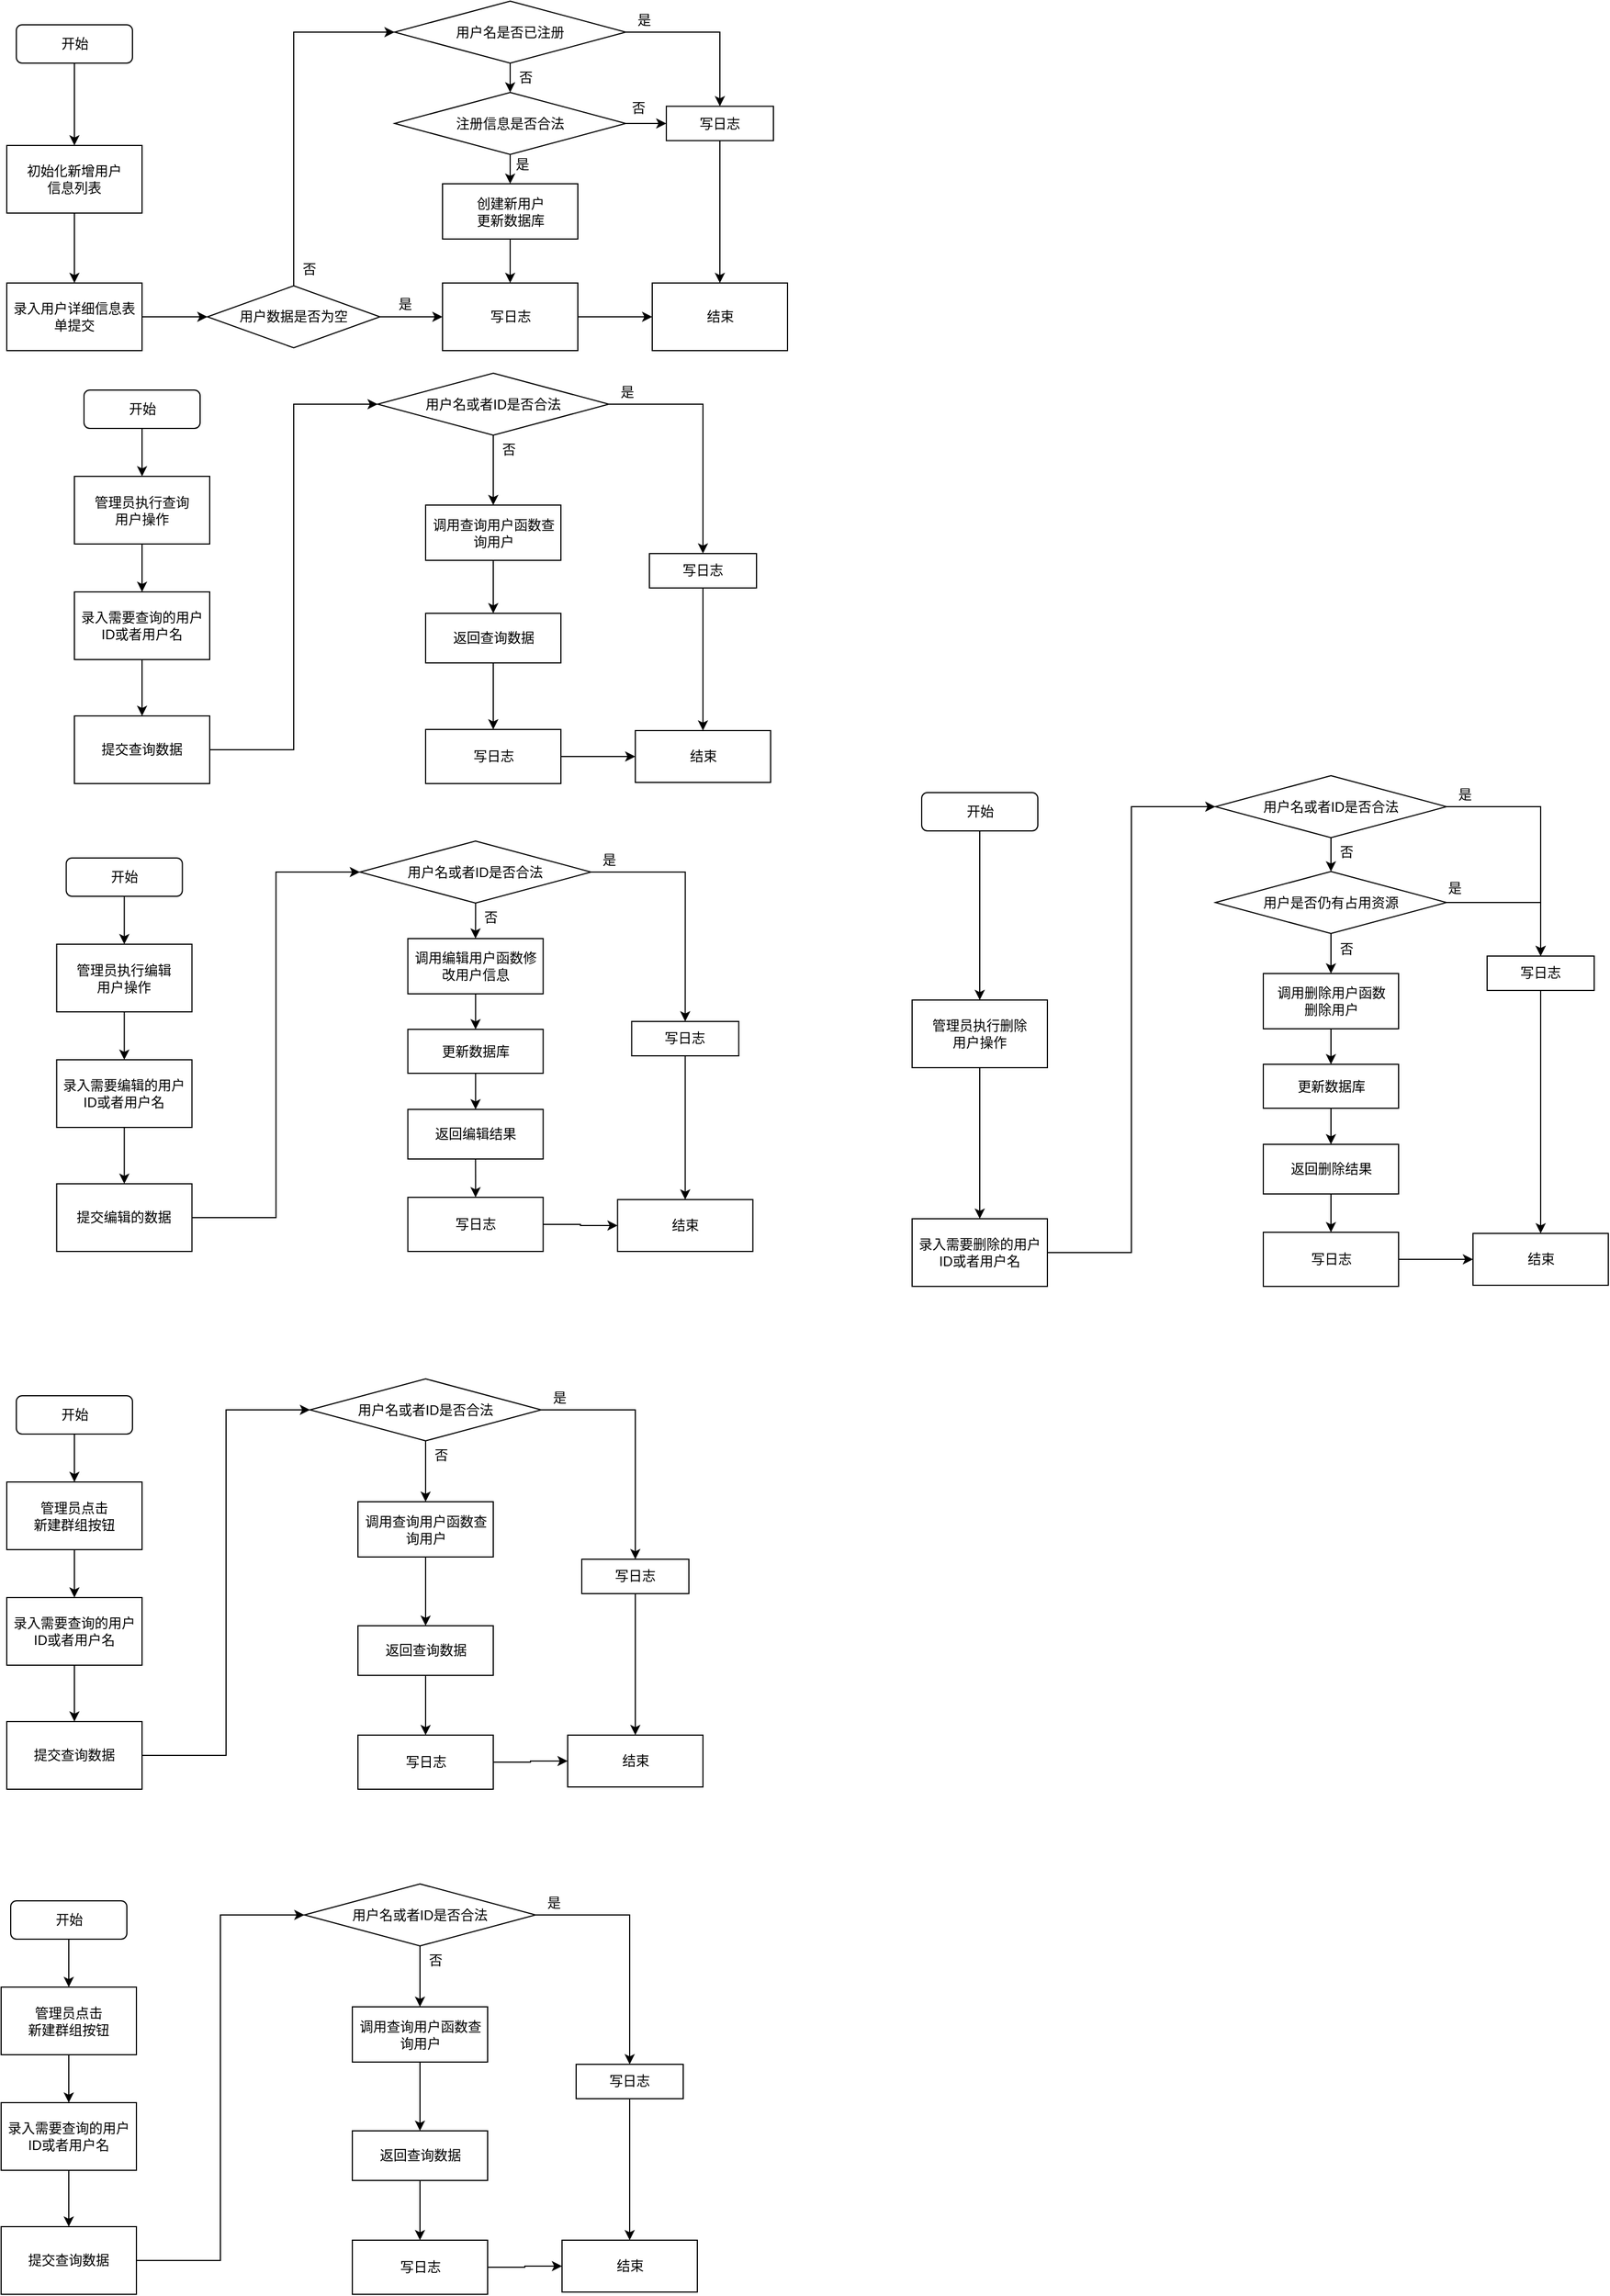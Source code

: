 <mxfile version="15.7.0" type="github">
  <diagram id="-0BICoxLbI8U1ZFrH4pM" name="Page-1">
    <mxGraphModel dx="1718" dy="935" grid="0" gridSize="10" guides="1" tooltips="1" connect="1" arrows="1" fold="1" page="1" pageScale="1" pageWidth="827" pageHeight="1169" math="0" shadow="0">
      <root>
        <mxCell id="0" />
        <mxCell id="1" parent="0" />
        <mxCell id="wqlNaEWefwMsOeoS0mQ8-5" value="" style="edgeStyle=orthogonalEdgeStyle;rounded=0;orthogonalLoop=1;jettySize=auto;html=1;" parent="1" source="wqlNaEWefwMsOeoS0mQ8-1" target="wqlNaEWefwMsOeoS0mQ8-2" edge="1">
          <mxGeometry relative="1" as="geometry" />
        </mxCell>
        <mxCell id="wqlNaEWefwMsOeoS0mQ8-1" value="开始" style="rounded=1;whiteSpace=wrap;html=1;" parent="1" vertex="1">
          <mxGeometry x="83.5" y="27" width="103" height="34" as="geometry" />
        </mxCell>
        <mxCell id="wqlNaEWefwMsOeoS0mQ8-7" value="" style="edgeStyle=orthogonalEdgeStyle;rounded=0;orthogonalLoop=1;jettySize=auto;html=1;" parent="1" source="wqlNaEWefwMsOeoS0mQ8-2" target="wqlNaEWefwMsOeoS0mQ8-6" edge="1">
          <mxGeometry relative="1" as="geometry" />
        </mxCell>
        <mxCell id="wqlNaEWefwMsOeoS0mQ8-2" value="初始化新增用户&lt;br&gt;信息列表" style="rounded=0;whiteSpace=wrap;html=1;" parent="1" vertex="1">
          <mxGeometry x="75" y="134" width="120" height="60" as="geometry" />
        </mxCell>
        <mxCell id="wqlNaEWefwMsOeoS0mQ8-9" value="" style="edgeStyle=orthogonalEdgeStyle;rounded=0;orthogonalLoop=1;jettySize=auto;html=1;" parent="1" source="wqlNaEWefwMsOeoS0mQ8-6" target="wqlNaEWefwMsOeoS0mQ8-8" edge="1">
          <mxGeometry relative="1" as="geometry" />
        </mxCell>
        <mxCell id="wqlNaEWefwMsOeoS0mQ8-6" value="录入用户详细信息表单提交" style="rounded=0;whiteSpace=wrap;html=1;" parent="1" vertex="1">
          <mxGeometry x="75" y="256" width="120" height="60" as="geometry" />
        </mxCell>
        <mxCell id="wqlNaEWefwMsOeoS0mQ8-18" style="edgeStyle=orthogonalEdgeStyle;rounded=0;orthogonalLoop=1;jettySize=auto;html=1;entryX=0;entryY=0.5;entryDx=0;entryDy=0;exitX=0.5;exitY=0;exitDx=0;exitDy=0;" parent="1" source="wqlNaEWefwMsOeoS0mQ8-8" target="wqlNaEWefwMsOeoS0mQ8-14" edge="1">
          <mxGeometry relative="1" as="geometry" />
        </mxCell>
        <mxCell id="wqlNaEWefwMsOeoS0mQ8-22" style="edgeStyle=orthogonalEdgeStyle;rounded=0;orthogonalLoop=1;jettySize=auto;html=1;exitX=1;exitY=0.5;exitDx=0;exitDy=0;" parent="1" source="wqlNaEWefwMsOeoS0mQ8-8" target="wqlNaEWefwMsOeoS0mQ8-19" edge="1">
          <mxGeometry relative="1" as="geometry" />
        </mxCell>
        <mxCell id="wqlNaEWefwMsOeoS0mQ8-8" value="用户数据是否为空" style="rhombus;whiteSpace=wrap;html=1;" parent="1" vertex="1">
          <mxGeometry x="253" y="258.5" width="153" height="55" as="geometry" />
        </mxCell>
        <mxCell id="wqlNaEWefwMsOeoS0mQ8-10" value="结束" style="whiteSpace=wrap;html=1;" parent="1" vertex="1">
          <mxGeometry x="647.5" y="256" width="120" height="60" as="geometry" />
        </mxCell>
        <mxCell id="wqlNaEWefwMsOeoS0mQ8-12" value="是" style="text;html=1;align=center;verticalAlign=middle;resizable=0;points=[];autosize=1;strokeColor=none;fillColor=none;" parent="1" vertex="1">
          <mxGeometry x="417" y="266" width="22" height="18" as="geometry" />
        </mxCell>
        <mxCell id="wqlNaEWefwMsOeoS0mQ8-17" value="" style="edgeStyle=orthogonalEdgeStyle;rounded=0;orthogonalLoop=1;jettySize=auto;html=1;" parent="1" source="wqlNaEWefwMsOeoS0mQ8-14" target="wqlNaEWefwMsOeoS0mQ8-16" edge="1">
          <mxGeometry relative="1" as="geometry" />
        </mxCell>
        <mxCell id="wqlNaEWefwMsOeoS0mQ8-29" style="edgeStyle=orthogonalEdgeStyle;rounded=0;orthogonalLoop=1;jettySize=auto;html=1;exitX=1;exitY=0.5;exitDx=0;exitDy=0;entryX=0.5;entryY=0;entryDx=0;entryDy=0;" parent="1" source="wqlNaEWefwMsOeoS0mQ8-14" target="wqlNaEWefwMsOeoS0mQ8-27" edge="1">
          <mxGeometry relative="1" as="geometry" />
        </mxCell>
        <mxCell id="wqlNaEWefwMsOeoS0mQ8-14" value="用户名是否已注册" style="rhombus;whiteSpace=wrap;html=1;" parent="1" vertex="1">
          <mxGeometry x="419" y="6" width="205" height="55" as="geometry" />
        </mxCell>
        <mxCell id="wqlNaEWefwMsOeoS0mQ8-25" value="" style="edgeStyle=orthogonalEdgeStyle;rounded=0;orthogonalLoop=1;jettySize=auto;html=1;" parent="1" source="wqlNaEWefwMsOeoS0mQ8-16" target="wqlNaEWefwMsOeoS0mQ8-24" edge="1">
          <mxGeometry relative="1" as="geometry" />
        </mxCell>
        <mxCell id="wqlNaEWefwMsOeoS0mQ8-28" style="edgeStyle=orthogonalEdgeStyle;rounded=0;orthogonalLoop=1;jettySize=auto;html=1;exitX=1;exitY=0.5;exitDx=0;exitDy=0;entryX=0;entryY=0.5;entryDx=0;entryDy=0;" parent="1" source="wqlNaEWefwMsOeoS0mQ8-16" target="wqlNaEWefwMsOeoS0mQ8-27" edge="1">
          <mxGeometry relative="1" as="geometry" />
        </mxCell>
        <mxCell id="wqlNaEWefwMsOeoS0mQ8-16" value="注册信息是否合法" style="rhombus;whiteSpace=wrap;html=1;" parent="1" vertex="1">
          <mxGeometry x="419" y="87" width="205" height="55" as="geometry" />
        </mxCell>
        <mxCell id="wqlNaEWefwMsOeoS0mQ8-23" style="edgeStyle=orthogonalEdgeStyle;rounded=0;orthogonalLoop=1;jettySize=auto;html=1;exitX=1;exitY=0.5;exitDx=0;exitDy=0;entryX=0;entryY=0.5;entryDx=0;entryDy=0;" parent="1" source="wqlNaEWefwMsOeoS0mQ8-19" target="wqlNaEWefwMsOeoS0mQ8-10" edge="1">
          <mxGeometry relative="1" as="geometry" />
        </mxCell>
        <mxCell id="wqlNaEWefwMsOeoS0mQ8-19" value="写日志" style="whiteSpace=wrap;html=1;" parent="1" vertex="1">
          <mxGeometry x="461.5" y="256" width="120" height="60" as="geometry" />
        </mxCell>
        <mxCell id="wqlNaEWefwMsOeoS0mQ8-26" value="" style="edgeStyle=orthogonalEdgeStyle;rounded=0;orthogonalLoop=1;jettySize=auto;html=1;" parent="1" source="wqlNaEWefwMsOeoS0mQ8-24" target="wqlNaEWefwMsOeoS0mQ8-19" edge="1">
          <mxGeometry relative="1" as="geometry" />
        </mxCell>
        <mxCell id="wqlNaEWefwMsOeoS0mQ8-24" value="创建新用户&lt;br&gt;更新数据库" style="whiteSpace=wrap;html=1;" parent="1" vertex="1">
          <mxGeometry x="461.5" y="168" width="120" height="49" as="geometry" />
        </mxCell>
        <mxCell id="wqlNaEWefwMsOeoS0mQ8-30" style="edgeStyle=orthogonalEdgeStyle;rounded=0;orthogonalLoop=1;jettySize=auto;html=1;exitX=0.5;exitY=1;exitDx=0;exitDy=0;" parent="1" source="wqlNaEWefwMsOeoS0mQ8-27" target="wqlNaEWefwMsOeoS0mQ8-10" edge="1">
          <mxGeometry relative="1" as="geometry" />
        </mxCell>
        <mxCell id="wqlNaEWefwMsOeoS0mQ8-27" value="写日志" style="whiteSpace=wrap;html=1;" parent="1" vertex="1">
          <mxGeometry x="660" y="99.25" width="95" height="30.5" as="geometry" />
        </mxCell>
        <mxCell id="wqlNaEWefwMsOeoS0mQ8-31" value="否" style="text;html=1;align=center;verticalAlign=middle;resizable=0;points=[];autosize=1;strokeColor=none;fillColor=none;" parent="1" vertex="1">
          <mxGeometry x="332" y="235" width="22" height="18" as="geometry" />
        </mxCell>
        <mxCell id="wqlNaEWefwMsOeoS0mQ8-32" value="否" style="text;html=1;align=center;verticalAlign=middle;resizable=0;points=[];autosize=1;strokeColor=none;fillColor=none;" parent="1" vertex="1">
          <mxGeometry x="524" y="65" width="22" height="18" as="geometry" />
        </mxCell>
        <mxCell id="wqlNaEWefwMsOeoS0mQ8-33" value="否" style="text;html=1;align=center;verticalAlign=middle;resizable=0;points=[];autosize=1;strokeColor=none;fillColor=none;" parent="1" vertex="1">
          <mxGeometry x="624" y="92" width="22" height="18" as="geometry" />
        </mxCell>
        <mxCell id="wqlNaEWefwMsOeoS0mQ8-34" value="是" style="text;html=1;align=center;verticalAlign=middle;resizable=0;points=[];autosize=1;strokeColor=none;fillColor=none;" parent="1" vertex="1">
          <mxGeometry x="521" y="142" width="22" height="18" as="geometry" />
        </mxCell>
        <mxCell id="wqlNaEWefwMsOeoS0mQ8-35" value="是" style="text;html=1;align=center;verticalAlign=middle;resizable=0;points=[];autosize=1;strokeColor=none;fillColor=none;" parent="1" vertex="1">
          <mxGeometry x="629" y="14" width="22" height="18" as="geometry" />
        </mxCell>
        <mxCell id="wqlNaEWefwMsOeoS0mQ8-36" value="" style="edgeStyle=orthogonalEdgeStyle;rounded=0;orthogonalLoop=1;jettySize=auto;html=1;" parent="1" source="wqlNaEWefwMsOeoS0mQ8-37" target="wqlNaEWefwMsOeoS0mQ8-39" edge="1">
          <mxGeometry relative="1" as="geometry" />
        </mxCell>
        <mxCell id="wqlNaEWefwMsOeoS0mQ8-37" value="开始" style="rounded=1;whiteSpace=wrap;html=1;" parent="1" vertex="1">
          <mxGeometry x="143.5" y="351" width="103" height="34" as="geometry" />
        </mxCell>
        <mxCell id="wqlNaEWefwMsOeoS0mQ8-38" value="" style="edgeStyle=orthogonalEdgeStyle;rounded=0;orthogonalLoop=1;jettySize=auto;html=1;" parent="1" source="wqlNaEWefwMsOeoS0mQ8-39" target="wqlNaEWefwMsOeoS0mQ8-41" edge="1">
          <mxGeometry relative="1" as="geometry" />
        </mxCell>
        <mxCell id="wqlNaEWefwMsOeoS0mQ8-39" value="管理员执行查询&lt;br&gt;用户操作" style="rounded=0;whiteSpace=wrap;html=1;" parent="1" vertex="1">
          <mxGeometry x="135" y="427.5" width="120" height="60" as="geometry" />
        </mxCell>
        <mxCell id="wqlNaEWefwMsOeoS0mQ8-40" value="" style="edgeStyle=orthogonalEdgeStyle;rounded=0;orthogonalLoop=1;jettySize=auto;html=1;exitX=1;exitY=0.5;exitDx=0;exitDy=0;entryX=0;entryY=0.5;entryDx=0;entryDy=0;" parent="1" source="wqlNaEWefwMsOeoS0mQ8-64" target="wqlNaEWefwMsOeoS0mQ8-49" edge="1">
          <mxGeometry relative="1" as="geometry">
            <mxPoint x="262" y="676" as="targetPoint" />
          </mxGeometry>
        </mxCell>
        <mxCell id="wqlNaEWefwMsOeoS0mQ8-65" value="" style="edgeStyle=orthogonalEdgeStyle;rounded=0;orthogonalLoop=1;jettySize=auto;html=1;" parent="1" source="wqlNaEWefwMsOeoS0mQ8-41" target="wqlNaEWefwMsOeoS0mQ8-64" edge="1">
          <mxGeometry relative="1" as="geometry" />
        </mxCell>
        <mxCell id="wqlNaEWefwMsOeoS0mQ8-41" value="录入需要查询的用户ID或者用户名" style="rounded=0;whiteSpace=wrap;html=1;" parent="1" vertex="1">
          <mxGeometry x="135" y="530" width="120" height="60" as="geometry" />
        </mxCell>
        <mxCell id="wqlNaEWefwMsOeoS0mQ8-45" value="结束" style="whiteSpace=wrap;html=1;" parent="1" vertex="1">
          <mxGeometry x="632.5" y="653" width="120" height="46" as="geometry" />
        </mxCell>
        <mxCell id="wqlNaEWefwMsOeoS0mQ8-47" value="" style="edgeStyle=orthogonalEdgeStyle;rounded=0;orthogonalLoop=1;jettySize=auto;html=1;entryX=0.5;entryY=0;entryDx=0;entryDy=0;" parent="1" source="wqlNaEWefwMsOeoS0mQ8-49" target="wqlNaEWefwMsOeoS0mQ8-56" edge="1">
          <mxGeometry relative="1" as="geometry">
            <mxPoint x="506.5" y="417" as="targetPoint" />
          </mxGeometry>
        </mxCell>
        <mxCell id="wqlNaEWefwMsOeoS0mQ8-48" style="edgeStyle=orthogonalEdgeStyle;rounded=0;orthogonalLoop=1;jettySize=auto;html=1;exitX=1;exitY=0.5;exitDx=0;exitDy=0;entryX=0.5;entryY=0;entryDx=0;entryDy=0;" parent="1" source="wqlNaEWefwMsOeoS0mQ8-49" target="wqlNaEWefwMsOeoS0mQ8-58" edge="1">
          <mxGeometry relative="1" as="geometry" />
        </mxCell>
        <mxCell id="wqlNaEWefwMsOeoS0mQ8-49" value="用户名或者ID是否合法" style="rhombus;whiteSpace=wrap;html=1;" parent="1" vertex="1">
          <mxGeometry x="404" y="336" width="205" height="55" as="geometry" />
        </mxCell>
        <mxCell id="wqlNaEWefwMsOeoS0mQ8-53" style="edgeStyle=orthogonalEdgeStyle;rounded=0;orthogonalLoop=1;jettySize=auto;html=1;exitX=1;exitY=0.5;exitDx=0;exitDy=0;entryX=0;entryY=0.5;entryDx=0;entryDy=0;" parent="1" source="wqlNaEWefwMsOeoS0mQ8-54" target="wqlNaEWefwMsOeoS0mQ8-45" edge="1">
          <mxGeometry relative="1" as="geometry" />
        </mxCell>
        <mxCell id="wqlNaEWefwMsOeoS0mQ8-54" value="写日志" style="whiteSpace=wrap;html=1;" parent="1" vertex="1">
          <mxGeometry x="446.5" y="652" width="120" height="48" as="geometry" />
        </mxCell>
        <mxCell id="wqlNaEWefwMsOeoS0mQ8-151" value="" style="edgeStyle=orthogonalEdgeStyle;rounded=0;orthogonalLoop=1;jettySize=auto;html=1;" parent="1" source="wqlNaEWefwMsOeoS0mQ8-56" target="wqlNaEWefwMsOeoS0mQ8-72" edge="1">
          <mxGeometry relative="1" as="geometry" />
        </mxCell>
        <mxCell id="wqlNaEWefwMsOeoS0mQ8-56" value="调用查询用户函数查询用户" style="whiteSpace=wrap;html=1;" parent="1" vertex="1">
          <mxGeometry x="446.5" y="453" width="120" height="49" as="geometry" />
        </mxCell>
        <mxCell id="wqlNaEWefwMsOeoS0mQ8-57" style="edgeStyle=orthogonalEdgeStyle;rounded=0;orthogonalLoop=1;jettySize=auto;html=1;exitX=0.5;exitY=1;exitDx=0;exitDy=0;" parent="1" source="wqlNaEWefwMsOeoS0mQ8-58" target="wqlNaEWefwMsOeoS0mQ8-45" edge="1">
          <mxGeometry relative="1" as="geometry" />
        </mxCell>
        <mxCell id="wqlNaEWefwMsOeoS0mQ8-58" value="写日志" style="whiteSpace=wrap;html=1;" parent="1" vertex="1">
          <mxGeometry x="645" y="496" width="95" height="30.5" as="geometry" />
        </mxCell>
        <mxCell id="wqlNaEWefwMsOeoS0mQ8-60" value="否" style="text;html=1;align=center;verticalAlign=middle;resizable=0;points=[];autosize=1;strokeColor=none;fillColor=none;" parent="1" vertex="1">
          <mxGeometry x="509" y="395" width="22" height="18" as="geometry" />
        </mxCell>
        <mxCell id="wqlNaEWefwMsOeoS0mQ8-63" value="是" style="text;html=1;align=center;verticalAlign=middle;resizable=0;points=[];autosize=1;strokeColor=none;fillColor=none;" parent="1" vertex="1">
          <mxGeometry x="614" y="344" width="22" height="18" as="geometry" />
        </mxCell>
        <mxCell id="wqlNaEWefwMsOeoS0mQ8-64" value="提交查询数据" style="rounded=0;whiteSpace=wrap;html=1;" parent="1" vertex="1">
          <mxGeometry x="135" y="640" width="120" height="60" as="geometry" />
        </mxCell>
        <mxCell id="wqlNaEWefwMsOeoS0mQ8-74" style="edgeStyle=orthogonalEdgeStyle;rounded=0;orthogonalLoop=1;jettySize=auto;html=1;exitX=0.5;exitY=1;exitDx=0;exitDy=0;" parent="1" source="wqlNaEWefwMsOeoS0mQ8-72" target="wqlNaEWefwMsOeoS0mQ8-54" edge="1">
          <mxGeometry relative="1" as="geometry" />
        </mxCell>
        <mxCell id="wqlNaEWefwMsOeoS0mQ8-72" value="返回查询数据" style="whiteSpace=wrap;html=1;" parent="1" vertex="1">
          <mxGeometry x="446.5" y="549" width="120" height="44" as="geometry" />
        </mxCell>
        <mxCell id="wqlNaEWefwMsOeoS0mQ8-76" value="" style="edgeStyle=orthogonalEdgeStyle;rounded=0;orthogonalLoop=1;jettySize=auto;html=1;" parent="1" source="wqlNaEWefwMsOeoS0mQ8-77" target="wqlNaEWefwMsOeoS0mQ8-79" edge="1">
          <mxGeometry relative="1" as="geometry" />
        </mxCell>
        <mxCell id="wqlNaEWefwMsOeoS0mQ8-77" value="开始" style="rounded=1;whiteSpace=wrap;html=1;" parent="1" vertex="1">
          <mxGeometry x="83.5" y="1243" width="103" height="34" as="geometry" />
        </mxCell>
        <mxCell id="wqlNaEWefwMsOeoS0mQ8-78" value="" style="edgeStyle=orthogonalEdgeStyle;rounded=0;orthogonalLoop=1;jettySize=auto;html=1;" parent="1" source="wqlNaEWefwMsOeoS0mQ8-79" target="wqlNaEWefwMsOeoS0mQ8-82" edge="1">
          <mxGeometry relative="1" as="geometry" />
        </mxCell>
        <mxCell id="wqlNaEWefwMsOeoS0mQ8-79" value="管理员点击&lt;br&gt;新建群组按钮" style="rounded=0;whiteSpace=wrap;html=1;" parent="1" vertex="1">
          <mxGeometry x="75" y="1319.5" width="120" height="60" as="geometry" />
        </mxCell>
        <mxCell id="wqlNaEWefwMsOeoS0mQ8-80" value="" style="edgeStyle=orthogonalEdgeStyle;rounded=0;orthogonalLoop=1;jettySize=auto;html=1;exitX=1;exitY=0.5;exitDx=0;exitDy=0;entryX=0;entryY=0.5;entryDx=0;entryDy=0;" parent="1" source="wqlNaEWefwMsOeoS0mQ8-95" target="wqlNaEWefwMsOeoS0mQ8-86" edge="1">
          <mxGeometry relative="1" as="geometry">
            <mxPoint x="202" y="1568" as="targetPoint" />
          </mxGeometry>
        </mxCell>
        <mxCell id="wqlNaEWefwMsOeoS0mQ8-81" value="" style="edgeStyle=orthogonalEdgeStyle;rounded=0;orthogonalLoop=1;jettySize=auto;html=1;" parent="1" source="wqlNaEWefwMsOeoS0mQ8-82" target="wqlNaEWefwMsOeoS0mQ8-95" edge="1">
          <mxGeometry relative="1" as="geometry" />
        </mxCell>
        <mxCell id="wqlNaEWefwMsOeoS0mQ8-82" value="录入需要查询的用户ID或者用户名" style="rounded=0;whiteSpace=wrap;html=1;" parent="1" vertex="1">
          <mxGeometry x="75" y="1422" width="120" height="60" as="geometry" />
        </mxCell>
        <mxCell id="wqlNaEWefwMsOeoS0mQ8-83" value="结束" style="whiteSpace=wrap;html=1;" parent="1" vertex="1">
          <mxGeometry x="572.5" y="1544" width="120" height="46" as="geometry" />
        </mxCell>
        <mxCell id="wqlNaEWefwMsOeoS0mQ8-84" value="" style="edgeStyle=orthogonalEdgeStyle;rounded=0;orthogonalLoop=1;jettySize=auto;html=1;entryX=0.5;entryY=0;entryDx=0;entryDy=0;" parent="1" source="wqlNaEWefwMsOeoS0mQ8-86" target="wqlNaEWefwMsOeoS0mQ8-90" edge="1">
          <mxGeometry relative="1" as="geometry">
            <mxPoint x="446.5" y="1309" as="targetPoint" />
          </mxGeometry>
        </mxCell>
        <mxCell id="wqlNaEWefwMsOeoS0mQ8-85" style="edgeStyle=orthogonalEdgeStyle;rounded=0;orthogonalLoop=1;jettySize=auto;html=1;exitX=1;exitY=0.5;exitDx=0;exitDy=0;entryX=0.5;entryY=0;entryDx=0;entryDy=0;" parent="1" source="wqlNaEWefwMsOeoS0mQ8-86" target="wqlNaEWefwMsOeoS0mQ8-92" edge="1">
          <mxGeometry relative="1" as="geometry" />
        </mxCell>
        <mxCell id="wqlNaEWefwMsOeoS0mQ8-86" value="用户名或者ID是否合法" style="rhombus;whiteSpace=wrap;html=1;" parent="1" vertex="1">
          <mxGeometry x="344" y="1228" width="205" height="55" as="geometry" />
        </mxCell>
        <mxCell id="wqlNaEWefwMsOeoS0mQ8-87" style="edgeStyle=orthogonalEdgeStyle;rounded=0;orthogonalLoop=1;jettySize=auto;html=1;exitX=1;exitY=0.5;exitDx=0;exitDy=0;entryX=0;entryY=0.5;entryDx=0;entryDy=0;" parent="1" source="wqlNaEWefwMsOeoS0mQ8-88" target="wqlNaEWefwMsOeoS0mQ8-83" edge="1">
          <mxGeometry relative="1" as="geometry" />
        </mxCell>
        <mxCell id="wqlNaEWefwMsOeoS0mQ8-88" value="写日志" style="whiteSpace=wrap;html=1;" parent="1" vertex="1">
          <mxGeometry x="386.5" y="1544" width="120" height="48" as="geometry" />
        </mxCell>
        <mxCell id="wqlNaEWefwMsOeoS0mQ8-89" value="" style="edgeStyle=orthogonalEdgeStyle;rounded=0;orthogonalLoop=1;jettySize=auto;html=1;" parent="1" source="wqlNaEWefwMsOeoS0mQ8-90" target="wqlNaEWefwMsOeoS0mQ8-97" edge="1">
          <mxGeometry relative="1" as="geometry" />
        </mxCell>
        <mxCell id="wqlNaEWefwMsOeoS0mQ8-90" value="调用查询用户函数查询用户" style="whiteSpace=wrap;html=1;" parent="1" vertex="1">
          <mxGeometry x="386.5" y="1337" width="120" height="49" as="geometry" />
        </mxCell>
        <mxCell id="wqlNaEWefwMsOeoS0mQ8-91" style="edgeStyle=orthogonalEdgeStyle;rounded=0;orthogonalLoop=1;jettySize=auto;html=1;exitX=0.5;exitY=1;exitDx=0;exitDy=0;" parent="1" source="wqlNaEWefwMsOeoS0mQ8-92" target="wqlNaEWefwMsOeoS0mQ8-83" edge="1">
          <mxGeometry relative="1" as="geometry" />
        </mxCell>
        <mxCell id="wqlNaEWefwMsOeoS0mQ8-92" value="写日志" style="whiteSpace=wrap;html=1;" parent="1" vertex="1">
          <mxGeometry x="585" y="1388" width="95" height="30.5" as="geometry" />
        </mxCell>
        <mxCell id="wqlNaEWefwMsOeoS0mQ8-93" value="否" style="text;html=1;align=center;verticalAlign=middle;resizable=0;points=[];autosize=1;strokeColor=none;fillColor=none;" parent="1" vertex="1">
          <mxGeometry x="449" y="1287" width="22" height="18" as="geometry" />
        </mxCell>
        <mxCell id="wqlNaEWefwMsOeoS0mQ8-94" value="是" style="text;html=1;align=center;verticalAlign=middle;resizable=0;points=[];autosize=1;strokeColor=none;fillColor=none;" parent="1" vertex="1">
          <mxGeometry x="554" y="1236" width="22" height="18" as="geometry" />
        </mxCell>
        <mxCell id="wqlNaEWefwMsOeoS0mQ8-95" value="提交查询数据" style="rounded=0;whiteSpace=wrap;html=1;" parent="1" vertex="1">
          <mxGeometry x="75" y="1532" width="120" height="60" as="geometry" />
        </mxCell>
        <mxCell id="wqlNaEWefwMsOeoS0mQ8-96" style="edgeStyle=orthogonalEdgeStyle;rounded=0;orthogonalLoop=1;jettySize=auto;html=1;exitX=0.5;exitY=1;exitDx=0;exitDy=0;" parent="1" source="wqlNaEWefwMsOeoS0mQ8-97" target="wqlNaEWefwMsOeoS0mQ8-88" edge="1">
          <mxGeometry relative="1" as="geometry" />
        </mxCell>
        <mxCell id="wqlNaEWefwMsOeoS0mQ8-97" value="返回查询数据" style="whiteSpace=wrap;html=1;" parent="1" vertex="1">
          <mxGeometry x="386.5" y="1447" width="120" height="44" as="geometry" />
        </mxCell>
        <mxCell id="wqlNaEWefwMsOeoS0mQ8-98" value="" style="edgeStyle=orthogonalEdgeStyle;rounded=0;orthogonalLoop=1;jettySize=auto;html=1;" parent="1" source="wqlNaEWefwMsOeoS0mQ8-99" target="wqlNaEWefwMsOeoS0mQ8-101" edge="1">
          <mxGeometry relative="1" as="geometry" />
        </mxCell>
        <mxCell id="wqlNaEWefwMsOeoS0mQ8-99" value="开始" style="rounded=1;whiteSpace=wrap;html=1;" parent="1" vertex="1">
          <mxGeometry x="127.75" y="766" width="103" height="34" as="geometry" />
        </mxCell>
        <mxCell id="wqlNaEWefwMsOeoS0mQ8-100" value="" style="edgeStyle=orthogonalEdgeStyle;rounded=0;orthogonalLoop=1;jettySize=auto;html=1;" parent="1" source="wqlNaEWefwMsOeoS0mQ8-101" target="wqlNaEWefwMsOeoS0mQ8-104" edge="1">
          <mxGeometry relative="1" as="geometry" />
        </mxCell>
        <mxCell id="wqlNaEWefwMsOeoS0mQ8-101" value="管理员执行编辑&lt;br&gt;用户操作" style="rounded=0;whiteSpace=wrap;html=1;" parent="1" vertex="1">
          <mxGeometry x="119.25" y="842.5" width="120" height="60" as="geometry" />
        </mxCell>
        <mxCell id="wqlNaEWefwMsOeoS0mQ8-102" value="" style="edgeStyle=orthogonalEdgeStyle;rounded=0;orthogonalLoop=1;jettySize=auto;html=1;exitX=1;exitY=0.5;exitDx=0;exitDy=0;entryX=0;entryY=0.5;entryDx=0;entryDy=0;" parent="1" source="wqlNaEWefwMsOeoS0mQ8-117" target="wqlNaEWefwMsOeoS0mQ8-108" edge="1">
          <mxGeometry relative="1" as="geometry">
            <mxPoint x="246.25" y="1091" as="targetPoint" />
          </mxGeometry>
        </mxCell>
        <mxCell id="wqlNaEWefwMsOeoS0mQ8-103" value="" style="edgeStyle=orthogonalEdgeStyle;rounded=0;orthogonalLoop=1;jettySize=auto;html=1;" parent="1" source="wqlNaEWefwMsOeoS0mQ8-104" target="wqlNaEWefwMsOeoS0mQ8-117" edge="1">
          <mxGeometry relative="1" as="geometry" />
        </mxCell>
        <mxCell id="wqlNaEWefwMsOeoS0mQ8-104" value="录入需要编辑的用户ID或者用户名" style="rounded=0;whiteSpace=wrap;html=1;" parent="1" vertex="1">
          <mxGeometry x="119.25" y="945" width="120" height="60" as="geometry" />
        </mxCell>
        <mxCell id="wqlNaEWefwMsOeoS0mQ8-105" value="结束" style="whiteSpace=wrap;html=1;" parent="1" vertex="1">
          <mxGeometry x="616.75" y="1069" width="120" height="46" as="geometry" />
        </mxCell>
        <mxCell id="wqlNaEWefwMsOeoS0mQ8-106" value="" style="edgeStyle=orthogonalEdgeStyle;rounded=0;orthogonalLoop=1;jettySize=auto;html=1;entryX=0.5;entryY=0;entryDx=0;entryDy=0;" parent="1" source="wqlNaEWefwMsOeoS0mQ8-108" target="wqlNaEWefwMsOeoS0mQ8-112" edge="1">
          <mxGeometry relative="1" as="geometry">
            <mxPoint x="490.75" y="832" as="targetPoint" />
          </mxGeometry>
        </mxCell>
        <mxCell id="wqlNaEWefwMsOeoS0mQ8-107" style="edgeStyle=orthogonalEdgeStyle;rounded=0;orthogonalLoop=1;jettySize=auto;html=1;exitX=1;exitY=0.5;exitDx=0;exitDy=0;entryX=0.5;entryY=0;entryDx=0;entryDy=0;" parent="1" source="wqlNaEWefwMsOeoS0mQ8-108" target="wqlNaEWefwMsOeoS0mQ8-114" edge="1">
          <mxGeometry relative="1" as="geometry" />
        </mxCell>
        <mxCell id="wqlNaEWefwMsOeoS0mQ8-108" value="用户名或者ID是否合法" style="rhombus;whiteSpace=wrap;html=1;" parent="1" vertex="1">
          <mxGeometry x="388.25" y="751" width="205" height="55" as="geometry" />
        </mxCell>
        <mxCell id="wqlNaEWefwMsOeoS0mQ8-109" style="edgeStyle=orthogonalEdgeStyle;rounded=0;orthogonalLoop=1;jettySize=auto;html=1;exitX=1;exitY=0.5;exitDx=0;exitDy=0;entryX=0;entryY=0.5;entryDx=0;entryDy=0;" parent="1" source="wqlNaEWefwMsOeoS0mQ8-110" target="wqlNaEWefwMsOeoS0mQ8-105" edge="1">
          <mxGeometry relative="1" as="geometry" />
        </mxCell>
        <mxCell id="wqlNaEWefwMsOeoS0mQ8-110" value="写日志" style="whiteSpace=wrap;html=1;" parent="1" vertex="1">
          <mxGeometry x="430.75" y="1067" width="120" height="48" as="geometry" />
        </mxCell>
        <mxCell id="wqlNaEWefwMsOeoS0mQ8-149" value="" style="edgeStyle=orthogonalEdgeStyle;rounded=0;orthogonalLoop=1;jettySize=auto;html=1;" parent="1" source="wqlNaEWefwMsOeoS0mQ8-112" target="wqlNaEWefwMsOeoS0mQ8-146" edge="1">
          <mxGeometry relative="1" as="geometry" />
        </mxCell>
        <mxCell id="wqlNaEWefwMsOeoS0mQ8-112" value="调用编辑用户函数修改用户信息" style="whiteSpace=wrap;html=1;" parent="1" vertex="1">
          <mxGeometry x="430.75" y="837.5" width="120" height="49" as="geometry" />
        </mxCell>
        <mxCell id="wqlNaEWefwMsOeoS0mQ8-113" style="edgeStyle=orthogonalEdgeStyle;rounded=0;orthogonalLoop=1;jettySize=auto;html=1;exitX=0.5;exitY=1;exitDx=0;exitDy=0;" parent="1" source="wqlNaEWefwMsOeoS0mQ8-114" target="wqlNaEWefwMsOeoS0mQ8-105" edge="1">
          <mxGeometry relative="1" as="geometry" />
        </mxCell>
        <mxCell id="wqlNaEWefwMsOeoS0mQ8-114" value="写日志" style="whiteSpace=wrap;html=1;" parent="1" vertex="1">
          <mxGeometry x="629.25" y="911" width="95" height="30.5" as="geometry" />
        </mxCell>
        <mxCell id="wqlNaEWefwMsOeoS0mQ8-115" value="否" style="text;html=1;align=center;verticalAlign=middle;resizable=0;points=[];autosize=1;strokeColor=none;fillColor=none;" parent="1" vertex="1">
          <mxGeometry x="493.25" y="810" width="22" height="18" as="geometry" />
        </mxCell>
        <mxCell id="wqlNaEWefwMsOeoS0mQ8-116" value="是" style="text;html=1;align=center;verticalAlign=middle;resizable=0;points=[];autosize=1;strokeColor=none;fillColor=none;" parent="1" vertex="1">
          <mxGeometry x="598.25" y="759" width="22" height="18" as="geometry" />
        </mxCell>
        <mxCell id="wqlNaEWefwMsOeoS0mQ8-117" value="提交编辑的数据" style="rounded=0;whiteSpace=wrap;html=1;" parent="1" vertex="1">
          <mxGeometry x="119.25" y="1055" width="120" height="60" as="geometry" />
        </mxCell>
        <mxCell id="wqlNaEWefwMsOeoS0mQ8-118" style="edgeStyle=orthogonalEdgeStyle;rounded=0;orthogonalLoop=1;jettySize=auto;html=1;exitX=0.5;exitY=1;exitDx=0;exitDy=0;" parent="1" source="wqlNaEWefwMsOeoS0mQ8-119" target="wqlNaEWefwMsOeoS0mQ8-110" edge="1">
          <mxGeometry relative="1" as="geometry" />
        </mxCell>
        <mxCell id="wqlNaEWefwMsOeoS0mQ8-119" value="返回编辑结果" style="whiteSpace=wrap;html=1;" parent="1" vertex="1">
          <mxGeometry x="430.75" y="989" width="120" height="44" as="geometry" />
        </mxCell>
        <mxCell id="wqlNaEWefwMsOeoS0mQ8-150" value="" style="edgeStyle=orthogonalEdgeStyle;rounded=0;orthogonalLoop=1;jettySize=auto;html=1;" parent="1" source="wqlNaEWefwMsOeoS0mQ8-146" target="wqlNaEWefwMsOeoS0mQ8-119" edge="1">
          <mxGeometry relative="1" as="geometry" />
        </mxCell>
        <mxCell id="wqlNaEWefwMsOeoS0mQ8-146" value="更新数据库" style="whiteSpace=wrap;html=1;" parent="1" vertex="1">
          <mxGeometry x="430.75" y="918" width="120" height="39" as="geometry" />
        </mxCell>
        <mxCell id="wqlNaEWefwMsOeoS0mQ8-152" value="" style="edgeStyle=orthogonalEdgeStyle;rounded=0;orthogonalLoop=1;jettySize=auto;html=1;" parent="1" source="wqlNaEWefwMsOeoS0mQ8-153" target="wqlNaEWefwMsOeoS0mQ8-155" edge="1">
          <mxGeometry relative="1" as="geometry" />
        </mxCell>
        <mxCell id="wqlNaEWefwMsOeoS0mQ8-153" value="开始" style="rounded=1;whiteSpace=wrap;html=1;" parent="1" vertex="1">
          <mxGeometry x="886.5" y="708" width="103" height="34" as="geometry" />
        </mxCell>
        <mxCell id="wqlNaEWefwMsOeoS0mQ8-154" value="" style="edgeStyle=orthogonalEdgeStyle;rounded=0;orthogonalLoop=1;jettySize=auto;html=1;" parent="1" source="wqlNaEWefwMsOeoS0mQ8-155" target="wqlNaEWefwMsOeoS0mQ8-158" edge="1">
          <mxGeometry relative="1" as="geometry" />
        </mxCell>
        <mxCell id="wqlNaEWefwMsOeoS0mQ8-155" value="管理员执行删除&lt;br&gt;用户操作" style="rounded=0;whiteSpace=wrap;html=1;" parent="1" vertex="1">
          <mxGeometry x="878" y="892" width="120" height="60" as="geometry" />
        </mxCell>
        <mxCell id="wqlNaEWefwMsOeoS0mQ8-177" style="edgeStyle=orthogonalEdgeStyle;rounded=0;orthogonalLoop=1;jettySize=auto;html=1;exitX=1;exitY=0.5;exitDx=0;exitDy=0;entryX=0;entryY=0.5;entryDx=0;entryDy=0;" parent="1" source="wqlNaEWefwMsOeoS0mQ8-158" target="wqlNaEWefwMsOeoS0mQ8-162" edge="1">
          <mxGeometry relative="1" as="geometry" />
        </mxCell>
        <mxCell id="wqlNaEWefwMsOeoS0mQ8-158" value="录入需要删除的用户ID或者用户名" style="rounded=0;whiteSpace=wrap;html=1;" parent="1" vertex="1">
          <mxGeometry x="878" y="1086" width="120" height="60" as="geometry" />
        </mxCell>
        <mxCell id="wqlNaEWefwMsOeoS0mQ8-159" value="结束" style="whiteSpace=wrap;html=1;" parent="1" vertex="1">
          <mxGeometry x="1375.5" y="1099" width="120" height="46" as="geometry" />
        </mxCell>
        <mxCell id="wqlNaEWefwMsOeoS0mQ8-161" style="edgeStyle=orthogonalEdgeStyle;rounded=0;orthogonalLoop=1;jettySize=auto;html=1;exitX=1;exitY=0.5;exitDx=0;exitDy=0;entryX=0.5;entryY=0;entryDx=0;entryDy=0;" parent="1" source="wqlNaEWefwMsOeoS0mQ8-162" target="wqlNaEWefwMsOeoS0mQ8-168" edge="1">
          <mxGeometry relative="1" as="geometry" />
        </mxCell>
        <mxCell id="4_UkcyFho29XtShHguec-4" value="" style="edgeStyle=orthogonalEdgeStyle;rounded=0;orthogonalLoop=1;jettySize=auto;html=1;" edge="1" parent="1" source="wqlNaEWefwMsOeoS0mQ8-162" target="4_UkcyFho29XtShHguec-3">
          <mxGeometry relative="1" as="geometry" />
        </mxCell>
        <mxCell id="wqlNaEWefwMsOeoS0mQ8-162" value="用户名或者ID是否合法" style="rhombus;whiteSpace=wrap;html=1;" parent="1" vertex="1">
          <mxGeometry x="1147" y="693" width="205" height="55" as="geometry" />
        </mxCell>
        <mxCell id="wqlNaEWefwMsOeoS0mQ8-163" style="edgeStyle=orthogonalEdgeStyle;rounded=0;orthogonalLoop=1;jettySize=auto;html=1;exitX=1;exitY=0.5;exitDx=0;exitDy=0;entryX=0;entryY=0.5;entryDx=0;entryDy=0;" parent="1" source="wqlNaEWefwMsOeoS0mQ8-164" target="wqlNaEWefwMsOeoS0mQ8-159" edge="1">
          <mxGeometry relative="1" as="geometry" />
        </mxCell>
        <mxCell id="wqlNaEWefwMsOeoS0mQ8-164" value="写日志" style="whiteSpace=wrap;html=1;" parent="1" vertex="1">
          <mxGeometry x="1189.5" y="1098" width="120" height="48" as="geometry" />
        </mxCell>
        <mxCell id="wqlNaEWefwMsOeoS0mQ8-165" value="" style="edgeStyle=orthogonalEdgeStyle;rounded=0;orthogonalLoop=1;jettySize=auto;html=1;" parent="1" source="wqlNaEWefwMsOeoS0mQ8-166" target="wqlNaEWefwMsOeoS0mQ8-175" edge="1">
          <mxGeometry relative="1" as="geometry" />
        </mxCell>
        <mxCell id="wqlNaEWefwMsOeoS0mQ8-166" value="调用删除用户函数&lt;br&gt;删除用户" style="whiteSpace=wrap;html=1;" parent="1" vertex="1">
          <mxGeometry x="1189.5" y="868.5" width="120" height="49" as="geometry" />
        </mxCell>
        <mxCell id="wqlNaEWefwMsOeoS0mQ8-167" style="edgeStyle=orthogonalEdgeStyle;rounded=0;orthogonalLoop=1;jettySize=auto;html=1;exitX=0.5;exitY=1;exitDx=0;exitDy=0;" parent="1" source="wqlNaEWefwMsOeoS0mQ8-168" target="wqlNaEWefwMsOeoS0mQ8-159" edge="1">
          <mxGeometry relative="1" as="geometry" />
        </mxCell>
        <mxCell id="wqlNaEWefwMsOeoS0mQ8-168" value="写日志" style="whiteSpace=wrap;html=1;" parent="1" vertex="1">
          <mxGeometry x="1388" y="853" width="95" height="30.5" as="geometry" />
        </mxCell>
        <mxCell id="wqlNaEWefwMsOeoS0mQ8-169" value="否" style="text;html=1;align=center;verticalAlign=middle;resizable=0;points=[];autosize=1;strokeColor=none;fillColor=none;" parent="1" vertex="1">
          <mxGeometry x="1252" y="752" width="22" height="18" as="geometry" />
        </mxCell>
        <mxCell id="wqlNaEWefwMsOeoS0mQ8-170" value="是" style="text;html=1;align=center;verticalAlign=middle;resizable=0;points=[];autosize=1;strokeColor=none;fillColor=none;" parent="1" vertex="1">
          <mxGeometry x="1357" y="701" width="22" height="18" as="geometry" />
        </mxCell>
        <mxCell id="wqlNaEWefwMsOeoS0mQ8-172" style="edgeStyle=orthogonalEdgeStyle;rounded=0;orthogonalLoop=1;jettySize=auto;html=1;exitX=0.5;exitY=1;exitDx=0;exitDy=0;" parent="1" source="wqlNaEWefwMsOeoS0mQ8-173" target="wqlNaEWefwMsOeoS0mQ8-164" edge="1">
          <mxGeometry relative="1" as="geometry" />
        </mxCell>
        <mxCell id="wqlNaEWefwMsOeoS0mQ8-173" value="返回删除结果" style="whiteSpace=wrap;html=1;" parent="1" vertex="1">
          <mxGeometry x="1189.5" y="1020" width="120" height="44" as="geometry" />
        </mxCell>
        <mxCell id="wqlNaEWefwMsOeoS0mQ8-174" value="" style="edgeStyle=orthogonalEdgeStyle;rounded=0;orthogonalLoop=1;jettySize=auto;html=1;" parent="1" source="wqlNaEWefwMsOeoS0mQ8-175" target="wqlNaEWefwMsOeoS0mQ8-173" edge="1">
          <mxGeometry relative="1" as="geometry" />
        </mxCell>
        <mxCell id="wqlNaEWefwMsOeoS0mQ8-175" value="更新数据库" style="whiteSpace=wrap;html=1;" parent="1" vertex="1">
          <mxGeometry x="1189.5" y="949" width="120" height="39" as="geometry" />
        </mxCell>
        <mxCell id="4_UkcyFho29XtShHguec-6" value="" style="edgeStyle=orthogonalEdgeStyle;rounded=0;orthogonalLoop=1;jettySize=auto;html=1;entryX=0.5;entryY=0;entryDx=0;entryDy=0;" edge="1" parent="1" source="4_UkcyFho29XtShHguec-3" target="wqlNaEWefwMsOeoS0mQ8-168">
          <mxGeometry relative="1" as="geometry">
            <mxPoint x="1494.5" y="805.5" as="targetPoint" />
          </mxGeometry>
        </mxCell>
        <mxCell id="4_UkcyFho29XtShHguec-9" value="" style="edgeStyle=orthogonalEdgeStyle;rounded=0;orthogonalLoop=1;jettySize=auto;html=1;" edge="1" parent="1" source="4_UkcyFho29XtShHguec-3" target="wqlNaEWefwMsOeoS0mQ8-166">
          <mxGeometry relative="1" as="geometry">
            <mxPoint x="1253" y="870" as="targetPoint" />
          </mxGeometry>
        </mxCell>
        <mxCell id="4_UkcyFho29XtShHguec-3" value="用户是否仍有占用资源" style="rhombus;whiteSpace=wrap;html=1;" vertex="1" parent="1">
          <mxGeometry x="1147" y="778" width="205" height="55" as="geometry" />
        </mxCell>
        <mxCell id="4_UkcyFho29XtShHguec-10" value="是" style="text;html=1;align=center;verticalAlign=middle;resizable=0;points=[];autosize=1;strokeColor=none;fillColor=none;" vertex="1" parent="1">
          <mxGeometry x="1348" y="784" width="22" height="18" as="geometry" />
        </mxCell>
        <mxCell id="4_UkcyFho29XtShHguec-11" value="否" style="text;html=1;align=center;verticalAlign=middle;resizable=0;points=[];autosize=1;strokeColor=none;fillColor=none;" vertex="1" parent="1">
          <mxGeometry x="1252" y="838" width="22" height="18" as="geometry" />
        </mxCell>
        <mxCell id="4_UkcyFho29XtShHguec-13" value="" style="edgeStyle=orthogonalEdgeStyle;rounded=0;orthogonalLoop=1;jettySize=auto;html=1;" edge="1" parent="1" source="4_UkcyFho29XtShHguec-14" target="4_UkcyFho29XtShHguec-16">
          <mxGeometry relative="1" as="geometry" />
        </mxCell>
        <mxCell id="4_UkcyFho29XtShHguec-14" value="开始" style="rounded=1;whiteSpace=wrap;html=1;" vertex="1" parent="1">
          <mxGeometry x="78.5" y="1691" width="103" height="34" as="geometry" />
        </mxCell>
        <mxCell id="4_UkcyFho29XtShHguec-15" value="" style="edgeStyle=orthogonalEdgeStyle;rounded=0;orthogonalLoop=1;jettySize=auto;html=1;" edge="1" parent="1" source="4_UkcyFho29XtShHguec-16" target="4_UkcyFho29XtShHguec-19">
          <mxGeometry relative="1" as="geometry" />
        </mxCell>
        <mxCell id="4_UkcyFho29XtShHguec-16" value="管理员点击&lt;br&gt;新建群组按钮" style="rounded=0;whiteSpace=wrap;html=1;" vertex="1" parent="1">
          <mxGeometry x="70" y="1767.5" width="120" height="60" as="geometry" />
        </mxCell>
        <mxCell id="4_UkcyFho29XtShHguec-17" value="" style="edgeStyle=orthogonalEdgeStyle;rounded=0;orthogonalLoop=1;jettySize=auto;html=1;exitX=1;exitY=0.5;exitDx=0;exitDy=0;entryX=0;entryY=0.5;entryDx=0;entryDy=0;" edge="1" parent="1" source="4_UkcyFho29XtShHguec-32" target="4_UkcyFho29XtShHguec-23">
          <mxGeometry relative="1" as="geometry">
            <mxPoint x="197" y="2016" as="targetPoint" />
          </mxGeometry>
        </mxCell>
        <mxCell id="4_UkcyFho29XtShHguec-18" value="" style="edgeStyle=orthogonalEdgeStyle;rounded=0;orthogonalLoop=1;jettySize=auto;html=1;" edge="1" parent="1" source="4_UkcyFho29XtShHguec-19" target="4_UkcyFho29XtShHguec-32">
          <mxGeometry relative="1" as="geometry" />
        </mxCell>
        <mxCell id="4_UkcyFho29XtShHguec-19" value="录入需要查询的用户ID或者用户名" style="rounded=0;whiteSpace=wrap;html=1;" vertex="1" parent="1">
          <mxGeometry x="70" y="1870" width="120" height="60" as="geometry" />
        </mxCell>
        <mxCell id="4_UkcyFho29XtShHguec-20" value="结束" style="whiteSpace=wrap;html=1;" vertex="1" parent="1">
          <mxGeometry x="567.5" y="1992" width="120" height="46" as="geometry" />
        </mxCell>
        <mxCell id="4_UkcyFho29XtShHguec-21" value="" style="edgeStyle=orthogonalEdgeStyle;rounded=0;orthogonalLoop=1;jettySize=auto;html=1;entryX=0.5;entryY=0;entryDx=0;entryDy=0;" edge="1" parent="1" source="4_UkcyFho29XtShHguec-23" target="4_UkcyFho29XtShHguec-27">
          <mxGeometry relative="1" as="geometry">
            <mxPoint x="441.5" y="1757" as="targetPoint" />
          </mxGeometry>
        </mxCell>
        <mxCell id="4_UkcyFho29XtShHguec-22" style="edgeStyle=orthogonalEdgeStyle;rounded=0;orthogonalLoop=1;jettySize=auto;html=1;exitX=1;exitY=0.5;exitDx=0;exitDy=0;entryX=0.5;entryY=0;entryDx=0;entryDy=0;" edge="1" parent="1" source="4_UkcyFho29XtShHguec-23" target="4_UkcyFho29XtShHguec-29">
          <mxGeometry relative="1" as="geometry" />
        </mxCell>
        <mxCell id="4_UkcyFho29XtShHguec-23" value="用户名或者ID是否合法" style="rhombus;whiteSpace=wrap;html=1;" vertex="1" parent="1">
          <mxGeometry x="339" y="1676" width="205" height="55" as="geometry" />
        </mxCell>
        <mxCell id="4_UkcyFho29XtShHguec-24" style="edgeStyle=orthogonalEdgeStyle;rounded=0;orthogonalLoop=1;jettySize=auto;html=1;exitX=1;exitY=0.5;exitDx=0;exitDy=0;entryX=0;entryY=0.5;entryDx=0;entryDy=0;" edge="1" parent="1" source="4_UkcyFho29XtShHguec-25" target="4_UkcyFho29XtShHguec-20">
          <mxGeometry relative="1" as="geometry" />
        </mxCell>
        <mxCell id="4_UkcyFho29XtShHguec-25" value="写日志" style="whiteSpace=wrap;html=1;" vertex="1" parent="1">
          <mxGeometry x="381.5" y="1992" width="120" height="48" as="geometry" />
        </mxCell>
        <mxCell id="4_UkcyFho29XtShHguec-26" value="" style="edgeStyle=orthogonalEdgeStyle;rounded=0;orthogonalLoop=1;jettySize=auto;html=1;" edge="1" parent="1" source="4_UkcyFho29XtShHguec-27" target="4_UkcyFho29XtShHguec-34">
          <mxGeometry relative="1" as="geometry" />
        </mxCell>
        <mxCell id="4_UkcyFho29XtShHguec-27" value="调用查询用户函数查询用户" style="whiteSpace=wrap;html=1;" vertex="1" parent="1">
          <mxGeometry x="381.5" y="1785" width="120" height="49" as="geometry" />
        </mxCell>
        <mxCell id="4_UkcyFho29XtShHguec-28" style="edgeStyle=orthogonalEdgeStyle;rounded=0;orthogonalLoop=1;jettySize=auto;html=1;exitX=0.5;exitY=1;exitDx=0;exitDy=0;" edge="1" parent="1" source="4_UkcyFho29XtShHguec-29" target="4_UkcyFho29XtShHguec-20">
          <mxGeometry relative="1" as="geometry" />
        </mxCell>
        <mxCell id="4_UkcyFho29XtShHguec-29" value="写日志" style="whiteSpace=wrap;html=1;" vertex="1" parent="1">
          <mxGeometry x="580" y="1836" width="95" height="30.5" as="geometry" />
        </mxCell>
        <mxCell id="4_UkcyFho29XtShHguec-30" value="否" style="text;html=1;align=center;verticalAlign=middle;resizable=0;points=[];autosize=1;strokeColor=none;fillColor=none;" vertex="1" parent="1">
          <mxGeometry x="444" y="1735" width="22" height="18" as="geometry" />
        </mxCell>
        <mxCell id="4_UkcyFho29XtShHguec-31" value="是" style="text;html=1;align=center;verticalAlign=middle;resizable=0;points=[];autosize=1;strokeColor=none;fillColor=none;" vertex="1" parent="1">
          <mxGeometry x="549" y="1684" width="22" height="18" as="geometry" />
        </mxCell>
        <mxCell id="4_UkcyFho29XtShHguec-32" value="提交查询数据" style="rounded=0;whiteSpace=wrap;html=1;" vertex="1" parent="1">
          <mxGeometry x="70" y="1980" width="120" height="60" as="geometry" />
        </mxCell>
        <mxCell id="4_UkcyFho29XtShHguec-33" style="edgeStyle=orthogonalEdgeStyle;rounded=0;orthogonalLoop=1;jettySize=auto;html=1;exitX=0.5;exitY=1;exitDx=0;exitDy=0;" edge="1" parent="1" source="4_UkcyFho29XtShHguec-34" target="4_UkcyFho29XtShHguec-25">
          <mxGeometry relative="1" as="geometry" />
        </mxCell>
        <mxCell id="4_UkcyFho29XtShHguec-34" value="返回查询数据" style="whiteSpace=wrap;html=1;" vertex="1" parent="1">
          <mxGeometry x="381.5" y="1895" width="120" height="44" as="geometry" />
        </mxCell>
      </root>
    </mxGraphModel>
  </diagram>
</mxfile>

